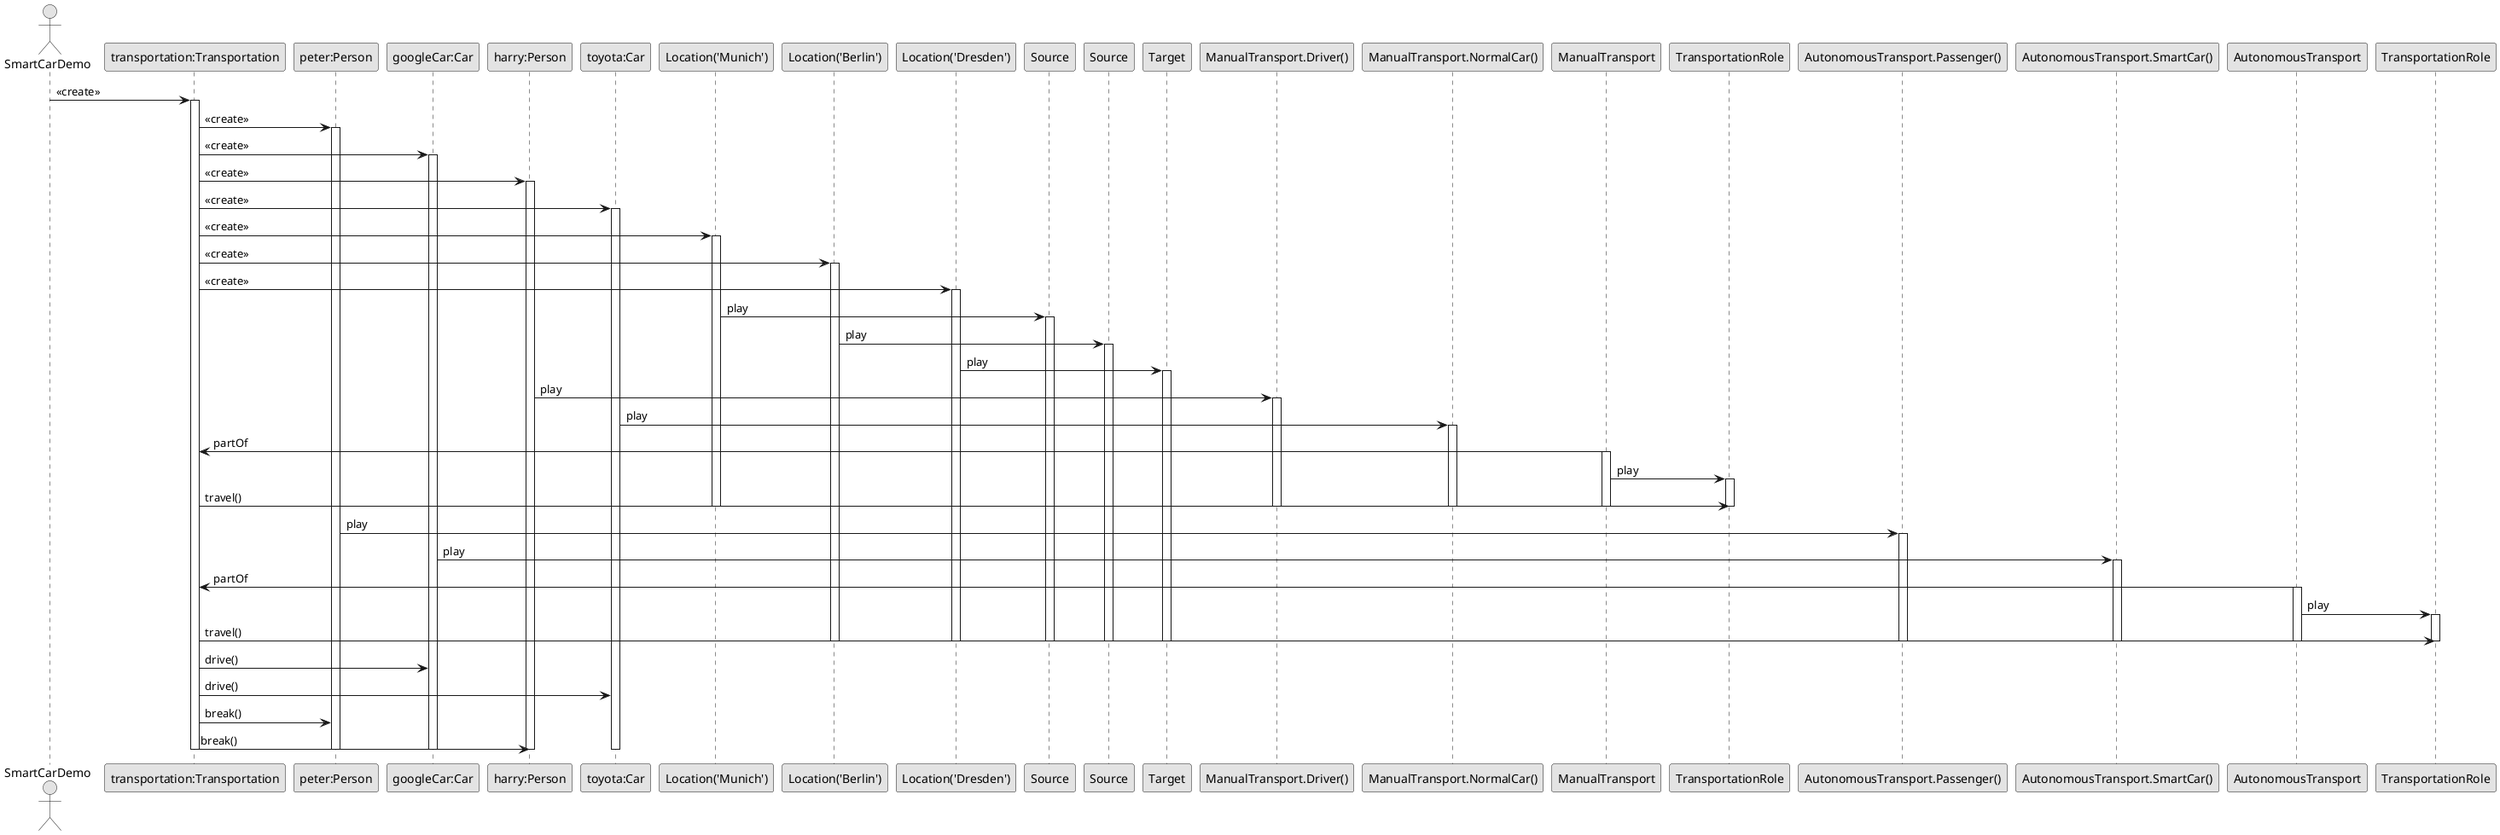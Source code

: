 @startuml
skinparam monochrome true

actor SmartCarDemo as demo
demo -> "transportation:Transportation" as t : <<create>>
activate t

t -> "peter:Person" as peter : <<create>>
activate peter
t -> "googleCar:Car" as googleCar : <<create>>
activate googleCar
t -> "harry:Person" as harry : <<create>>
activate harry
t -> "toyota:Car" as toyota : <<create>>
activate toyota

t -> "Location('Munich')" as m : <<create>>
activate m
t -> "Location('Berlin')" as b : <<create>>
activate b
t -> "Location('Dresden')" as d : <<create>>
activate d

m -> "Source" as s1 : play
activate s1
b -> "Source" as s2 : play
activate s2
d -> "Target" as t1 : play
activate t1

harry -> "ManualTransport.Driver()" as d1 : play
activate d1
toyota -> "ManualTransport.NormalCar()" as n1 : play
activate n1
"ManualTransport" as mt1 -> t : partOf
activate mt1

mt1 -> "TransportationRole" as tr1 : play
activate tr1
t -> tr1 : travel()
deactivate m
deactivate d1
deactivate n1
deactivate tr1
deactivate mt1

peter -> "AutonomousTransport.Passenger()" as p1 : play
activate p1
googleCar -> "AutonomousTransport.SmartCar()" as sc1 : play
activate sc1
"AutonomousTransport" as at1 -> t : partOf
activate at1
at1 -> "TransportationRole" as tr2 : play
activate tr2
t -> tr2: travel()
deactivate b
deactivate p1
deactivate sc1
deactivate tr2
deactivate d
deactivate s1
deactivate s2
deactivate t1
deactivate at1

t -> googleCar : drive()
t -> toyota : drive()
t -> peter : break()
t -> harry : break()

deactivate googleCar
deactivate toyota
deactivate peter
deactivate harry
deactivate t
@enduml
